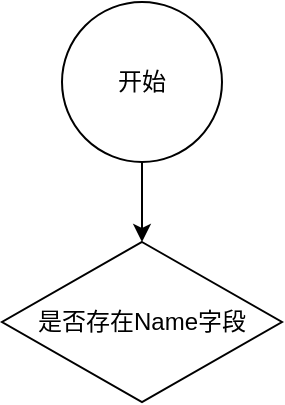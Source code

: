 <mxfile version="24.7.7">
  <diagram name="第 1 页" id="xvpl26SNtnul0AfIKjLn">
    <mxGraphModel dx="1136" dy="655" grid="1" gridSize="10" guides="1" tooltips="1" connect="1" arrows="1" fold="1" page="1" pageScale="1" pageWidth="827" pageHeight="1169" math="0" shadow="0">
      <root>
        <mxCell id="0" />
        <mxCell id="1" parent="0" />
        <mxCell id="0mVLWJtBHGWq4rqNhBsn-3" value="" style="edgeStyle=orthogonalEdgeStyle;rounded=0;orthogonalLoop=1;jettySize=auto;html=1;" edge="1" parent="1" source="0mVLWJtBHGWq4rqNhBsn-1" target="0mVLWJtBHGWq4rqNhBsn-2">
          <mxGeometry relative="1" as="geometry" />
        </mxCell>
        <mxCell id="0mVLWJtBHGWq4rqNhBsn-1" value="开始" style="ellipse;whiteSpace=wrap;html=1;aspect=fixed;" vertex="1" parent="1">
          <mxGeometry x="60" y="150" width="80" height="80" as="geometry" />
        </mxCell>
        <mxCell id="0mVLWJtBHGWq4rqNhBsn-2" value="是否存在Name字段" style="rhombus;whiteSpace=wrap;html=1;" vertex="1" parent="1">
          <mxGeometry x="30" y="270" width="140" height="80" as="geometry" />
        </mxCell>
      </root>
    </mxGraphModel>
  </diagram>
</mxfile>
